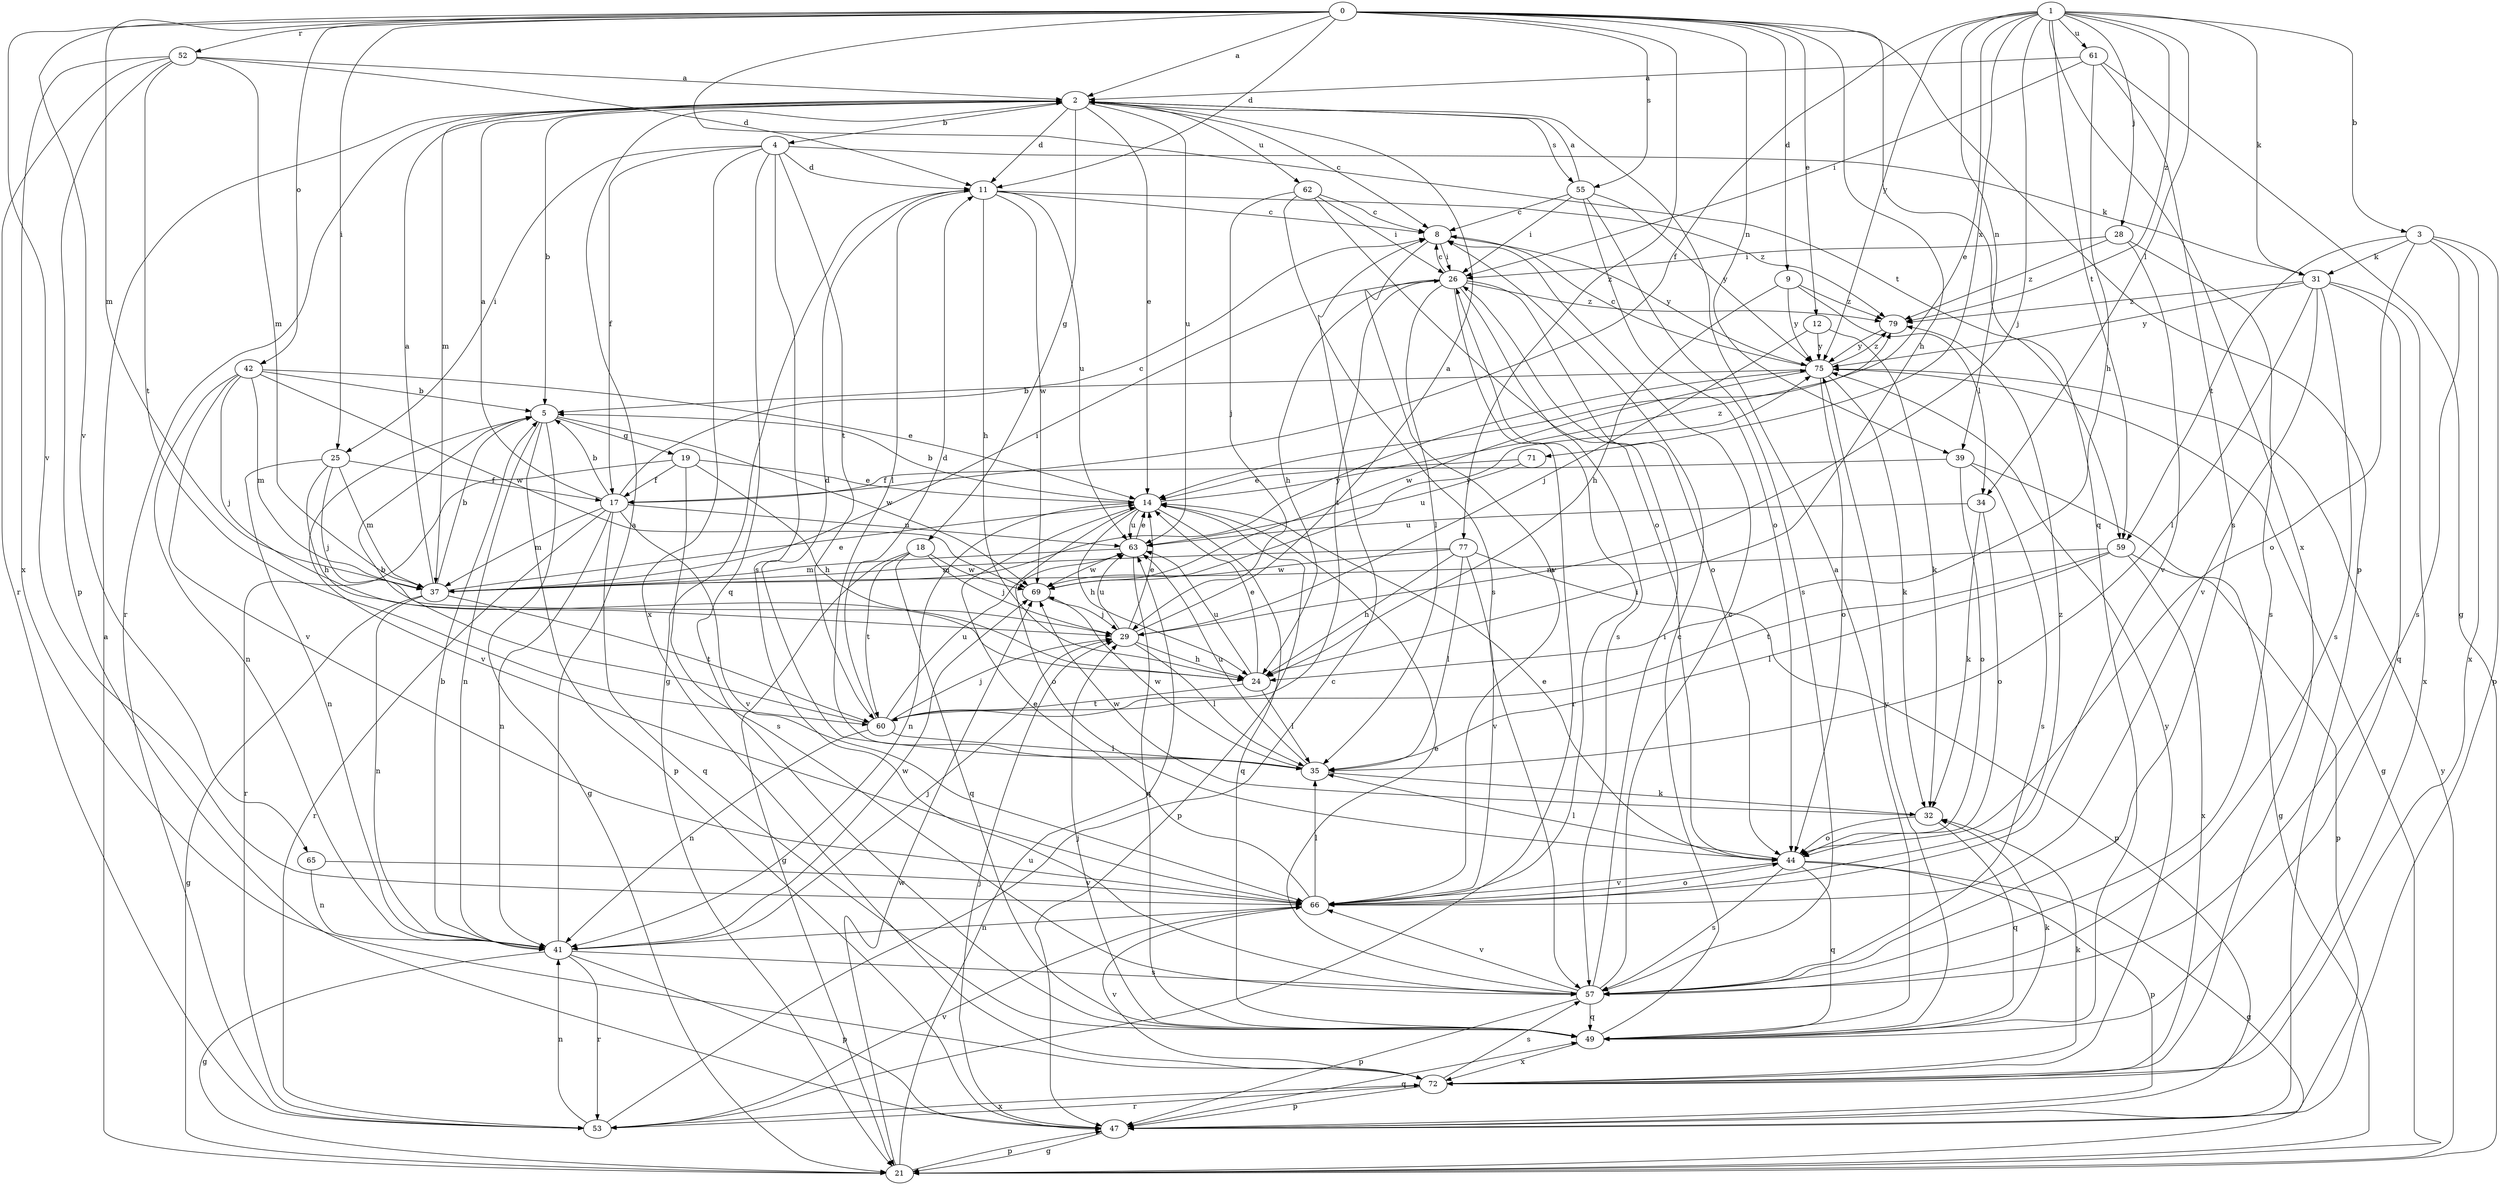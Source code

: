 strict digraph  {
0;
1;
2;
3;
4;
5;
8;
9;
11;
12;
14;
17;
18;
19;
21;
24;
25;
26;
28;
29;
31;
32;
34;
35;
37;
39;
41;
42;
44;
47;
49;
52;
53;
55;
57;
59;
60;
61;
62;
63;
65;
66;
69;
71;
72;
75;
77;
79;
0 -> 2  [label=a];
0 -> 9  [label=d];
0 -> 11  [label=d];
0 -> 12  [label=e];
0 -> 24  [label=h];
0 -> 25  [label=i];
0 -> 37  [label=m];
0 -> 39  [label=n];
0 -> 42  [label=o];
0 -> 47  [label=p];
0 -> 49  [label=q];
0 -> 52  [label=r];
0 -> 55  [label=s];
0 -> 59  [label=t];
0 -> 65  [label=v];
0 -> 66  [label=v];
0 -> 77  [label=z];
1 -> 3  [label=b];
1 -> 14  [label=e];
1 -> 17  [label=f];
1 -> 28  [label=j];
1 -> 29  [label=j];
1 -> 31  [label=k];
1 -> 34  [label=l];
1 -> 39  [label=n];
1 -> 59  [label=t];
1 -> 61  [label=u];
1 -> 71  [label=x];
1 -> 72  [label=x];
1 -> 75  [label=y];
1 -> 79  [label=z];
2 -> 4  [label=b];
2 -> 5  [label=b];
2 -> 8  [label=c];
2 -> 11  [label=d];
2 -> 14  [label=e];
2 -> 18  [label=g];
2 -> 37  [label=m];
2 -> 53  [label=r];
2 -> 55  [label=s];
2 -> 62  [label=u];
2 -> 63  [label=u];
3 -> 31  [label=k];
3 -> 44  [label=o];
3 -> 47  [label=p];
3 -> 57  [label=s];
3 -> 59  [label=t];
3 -> 72  [label=x];
4 -> 11  [label=d];
4 -> 17  [label=f];
4 -> 25  [label=i];
4 -> 31  [label=k];
4 -> 49  [label=q];
4 -> 57  [label=s];
4 -> 60  [label=t];
4 -> 72  [label=x];
5 -> 19  [label=g];
5 -> 21  [label=g];
5 -> 41  [label=n];
5 -> 47  [label=p];
5 -> 66  [label=v];
5 -> 69  [label=w];
8 -> 26  [label=i];
8 -> 66  [label=v];
8 -> 75  [label=y];
9 -> 24  [label=h];
9 -> 34  [label=l];
9 -> 75  [label=y];
9 -> 79  [label=z];
11 -> 8  [label=c];
11 -> 21  [label=g];
11 -> 24  [label=h];
11 -> 35  [label=l];
11 -> 63  [label=u];
11 -> 69  [label=w];
11 -> 79  [label=z];
12 -> 29  [label=j];
12 -> 32  [label=k];
12 -> 75  [label=y];
14 -> 5  [label=b];
14 -> 24  [label=h];
14 -> 41  [label=n];
14 -> 44  [label=o];
14 -> 47  [label=p];
14 -> 49  [label=q];
14 -> 63  [label=u];
14 -> 79  [label=z];
17 -> 2  [label=a];
17 -> 5  [label=b];
17 -> 8  [label=c];
17 -> 37  [label=m];
17 -> 41  [label=n];
17 -> 49  [label=q];
17 -> 53  [label=r];
17 -> 63  [label=u];
17 -> 66  [label=v];
18 -> 21  [label=g];
18 -> 29  [label=j];
18 -> 49  [label=q];
18 -> 60  [label=t];
18 -> 69  [label=w];
19 -> 14  [label=e];
19 -> 17  [label=f];
19 -> 24  [label=h];
19 -> 53  [label=r];
19 -> 57  [label=s];
21 -> 2  [label=a];
21 -> 47  [label=p];
21 -> 63  [label=u];
21 -> 69  [label=w];
21 -> 75  [label=y];
24 -> 14  [label=e];
24 -> 35  [label=l];
24 -> 60  [label=t];
24 -> 63  [label=u];
25 -> 17  [label=f];
25 -> 24  [label=h];
25 -> 29  [label=j];
25 -> 37  [label=m];
25 -> 41  [label=n];
26 -> 8  [label=c];
26 -> 24  [label=h];
26 -> 35  [label=l];
26 -> 44  [label=o];
26 -> 53  [label=r];
26 -> 57  [label=s];
26 -> 60  [label=t];
26 -> 79  [label=z];
28 -> 26  [label=i];
28 -> 57  [label=s];
28 -> 66  [label=v];
28 -> 79  [label=z];
29 -> 2  [label=a];
29 -> 14  [label=e];
29 -> 24  [label=h];
29 -> 35  [label=l];
29 -> 63  [label=u];
31 -> 35  [label=l];
31 -> 49  [label=q];
31 -> 57  [label=s];
31 -> 66  [label=v];
31 -> 72  [label=x];
31 -> 75  [label=y];
31 -> 79  [label=z];
32 -> 44  [label=o];
32 -> 49  [label=q];
32 -> 69  [label=w];
34 -> 32  [label=k];
34 -> 44  [label=o];
34 -> 63  [label=u];
35 -> 11  [label=d];
35 -> 32  [label=k];
35 -> 63  [label=u];
35 -> 69  [label=w];
37 -> 2  [label=a];
37 -> 5  [label=b];
37 -> 14  [label=e];
37 -> 21  [label=g];
37 -> 26  [label=i];
37 -> 41  [label=n];
37 -> 60  [label=t];
37 -> 75  [label=y];
39 -> 17  [label=f];
39 -> 21  [label=g];
39 -> 44  [label=o];
39 -> 57  [label=s];
41 -> 2  [label=a];
41 -> 5  [label=b];
41 -> 21  [label=g];
41 -> 29  [label=j];
41 -> 47  [label=p];
41 -> 53  [label=r];
41 -> 57  [label=s];
41 -> 69  [label=w];
42 -> 5  [label=b];
42 -> 14  [label=e];
42 -> 29  [label=j];
42 -> 37  [label=m];
42 -> 41  [label=n];
42 -> 66  [label=v];
42 -> 69  [label=w];
44 -> 14  [label=e];
44 -> 21  [label=g];
44 -> 35  [label=l];
44 -> 47  [label=p];
44 -> 49  [label=q];
44 -> 57  [label=s];
44 -> 66  [label=v];
47 -> 21  [label=g];
47 -> 29  [label=j];
47 -> 49  [label=q];
49 -> 2  [label=a];
49 -> 8  [label=c];
49 -> 29  [label=j];
49 -> 32  [label=k];
49 -> 72  [label=x];
49 -> 75  [label=y];
52 -> 2  [label=a];
52 -> 11  [label=d];
52 -> 37  [label=m];
52 -> 47  [label=p];
52 -> 53  [label=r];
52 -> 60  [label=t];
52 -> 72  [label=x];
53 -> 8  [label=c];
53 -> 41  [label=n];
53 -> 66  [label=v];
53 -> 72  [label=x];
55 -> 2  [label=a];
55 -> 8  [label=c];
55 -> 26  [label=i];
55 -> 44  [label=o];
55 -> 57  [label=s];
55 -> 75  [label=y];
57 -> 8  [label=c];
57 -> 14  [label=e];
57 -> 26  [label=i];
57 -> 47  [label=p];
57 -> 49  [label=q];
57 -> 66  [label=v];
59 -> 35  [label=l];
59 -> 37  [label=m];
59 -> 47  [label=p];
59 -> 60  [label=t];
59 -> 72  [label=x];
60 -> 5  [label=b];
60 -> 11  [label=d];
60 -> 29  [label=j];
60 -> 35  [label=l];
60 -> 41  [label=n];
60 -> 63  [label=u];
61 -> 2  [label=a];
61 -> 21  [label=g];
61 -> 24  [label=h];
61 -> 26  [label=i];
61 -> 57  [label=s];
62 -> 8  [label=c];
62 -> 26  [label=i];
62 -> 29  [label=j];
62 -> 44  [label=o];
62 -> 57  [label=s];
63 -> 14  [label=e];
63 -> 37  [label=m];
63 -> 49  [label=q];
63 -> 69  [label=w];
65 -> 41  [label=n];
65 -> 66  [label=v];
66 -> 14  [label=e];
66 -> 26  [label=i];
66 -> 35  [label=l];
66 -> 41  [label=n];
66 -> 44  [label=o];
66 -> 79  [label=z];
69 -> 29  [label=j];
69 -> 75  [label=y];
71 -> 14  [label=e];
71 -> 63  [label=u];
72 -> 32  [label=k];
72 -> 47  [label=p];
72 -> 53  [label=r];
72 -> 57  [label=s];
72 -> 66  [label=v];
72 -> 75  [label=y];
75 -> 5  [label=b];
75 -> 8  [label=c];
75 -> 21  [label=g];
75 -> 32  [label=k];
75 -> 44  [label=o];
75 -> 69  [label=w];
75 -> 79  [label=z];
77 -> 24  [label=h];
77 -> 35  [label=l];
77 -> 37  [label=m];
77 -> 47  [label=p];
77 -> 66  [label=v];
77 -> 69  [label=w];
79 -> 75  [label=y];
}
